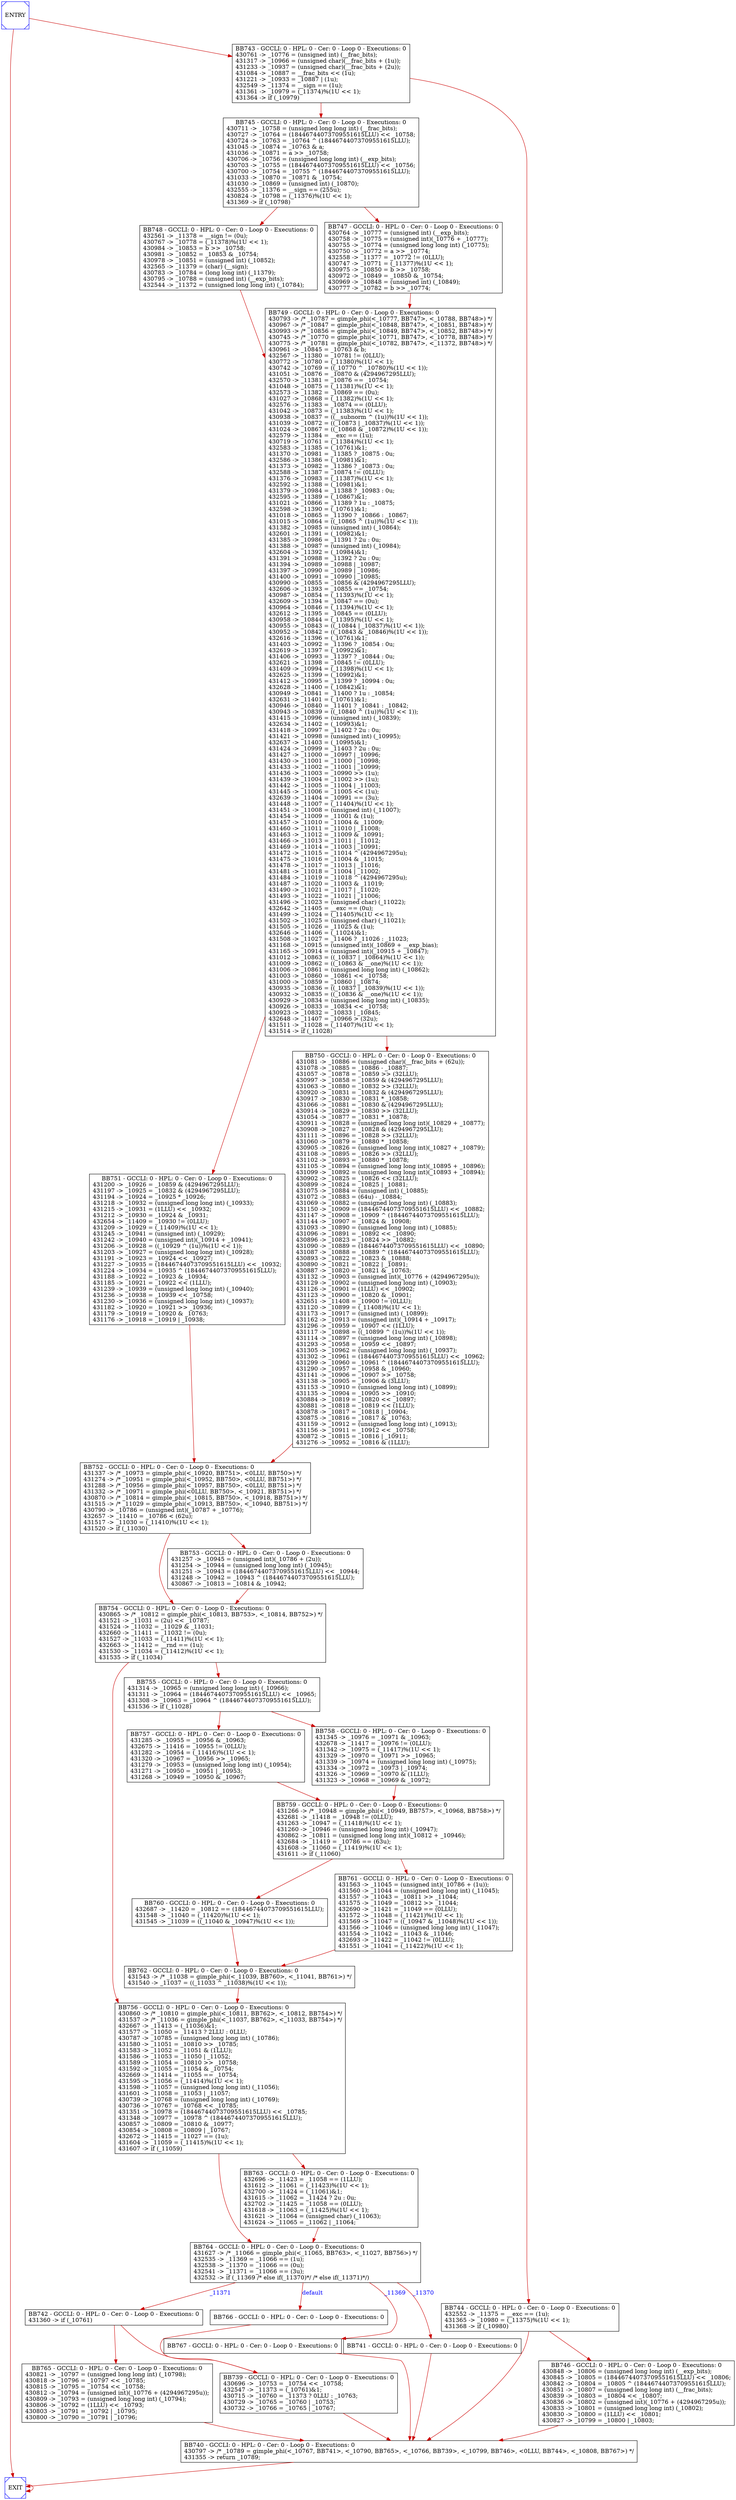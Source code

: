 digraph G {
0[color=blue,shape=Msquare, label="ENTRY"];
1[color=blue,shape=Msquare, label="EXIT"];
2[shape=box, label="BB739 - GCCLI: 0 - HPL: 0 - Cer: 0 - Loop 0 - Executions: 0\n430696 -> _10753 = _10754 << _10758;\l432547 -> _11373 = (_10761)&1;\l430715 -> _10760 = _11373 ? 0LLU : _10763;\l430729 -> _10765 = _10760 | _10753;\l430732 -> _10766 = _10765 | _10767;\l"];
3[shape=box, label="BB740 - GCCLI: 0 - HPL: 0 - Cer: 0 - Loop 0 - Executions: 0\l430797 -> /* _10789 = gimple_phi(<_10767, BB741>, <_10790, BB765>, <_10766, BB739>, <_10799, BB746>, <0LLU, BB744>, <_10808, BB767>) */\l431355 -> return _10789;\l"];
4[shape=box, label="BB741 - GCCLI: 0 - HPL: 0 - Cer: 0 - Loop 0 - Executions: 0"];
5[shape=box, label="BB742 - GCCLI: 0 - HPL: 0 - Cer: 0 - Loop 0 - Executions: 0\n431360 -> if (_10761)\l"];
6[shape=box, label="BB743 - GCCLI: 0 - HPL: 0 - Cer: 0 - Loop 0 - Executions: 0\n430761 -> _10776 = (unsigned int) (__frac_bits);\l431317 -> _10966 = (unsigned char)(__frac_bits + (1u));\l431233 -> _10937 = (unsigned char)(__frac_bits + (2u));\l431084 -> _10887 = __frac_bits << (1u);\l431221 -> _10933 = _10887 | (1u);\l432549 -> _11374 = __sign == (1u);\l431361 -> _10979 = (_11374)%(1U << 1);\l431364 -> if (_10979)\l"];
7[shape=box, label="BB744 - GCCLI: 0 - HPL: 0 - Cer: 0 - Loop 0 - Executions: 0\n432552 -> _11375 = __exc == (1u);\l431365 -> _10980 = (_11375)%(1U << 1);\l431368 -> if (_10980)\l"];
8[shape=box, label="BB745 - GCCLI: 0 - HPL: 0 - Cer: 0 - Loop 0 - Executions: 0\n430711 -> _10758 = (unsigned long long int) (__frac_bits);\l430727 -> _10764 = (18446744073709551615LLU) << _10758;\l430724 -> _10763 = _10764 ^ (18446744073709551615LLU);\l431045 -> _10874 = _10763 & a;\l431036 -> _10871 = a >> _10758;\l430706 -> _10756 = (unsigned long long int) (__exp_bits);\l430703 -> _10755 = (18446744073709551615LLU) << _10756;\l430700 -> _10754 = _10755 ^ (18446744073709551615LLU);\l431033 -> _10870 = _10871 & _10754;\l431030 -> _10869 = (unsigned int) (_10870);\l432555 -> _11376 = __sign == (255u);\l430824 -> _10798 = (_11376)%(1U << 1);\l431369 -> if (_10798)\l"];
9[shape=box, label="BB746 - GCCLI: 0 - HPL: 0 - Cer: 0 - Loop 0 - Executions: 0\n430848 -> _10806 = (unsigned long long int) (__exp_bits);\l430845 -> _10805 = (18446744073709551615LLU) << _10806;\l430842 -> _10804 = _10805 ^ (18446744073709551615LLU);\l430851 -> _10807 = (unsigned long long int) (__frac_bits);\l430839 -> _10803 = _10804 << _10807;\l430836 -> _10802 = (unsigned int)(_10776 + (4294967295u));\l430833 -> _10801 = (unsigned long long int) (_10802);\l430830 -> _10800 = (1LLU) << _10801;\l430827 -> _10799 = _10800 | _10803;\l"];
10[shape=box, label="BB747 - GCCLI: 0 - HPL: 0 - Cer: 0 - Loop 0 - Executions: 0\n430764 -> _10777 = (unsigned int) (__exp_bits);\l430758 -> _10775 = (unsigned int)(_10776 + _10777);\l430755 -> _10774 = (unsigned long long int) (_10775);\l430750 -> _10772 = a >> _10774;\l432558 -> _11377 = _10772 != (0LLU);\l430747 -> _10771 = (_11377)%(1U << 1);\l430975 -> _10850 = b >> _10758;\l430972 -> _10849 = _10850 & _10754;\l430969 -> _10848 = (unsigned int) (_10849);\l430777 -> _10782 = b >> _10774;\l"];
11[shape=box, label="BB748 - GCCLI: 0 - HPL: 0 - Cer: 0 - Loop 0 - Executions: 0\n432561 -> _11378 = __sign != (0u);\l430767 -> _10778 = (_11378)%(1U << 1);\l430984 -> _10853 = b >> _10758;\l430981 -> _10852 = _10853 & _10754;\l430978 -> _10851 = (unsigned int) (_10852);\l432565 -> _11379 = (char) (__sign);\l430783 -> _10784 = (long long int) (_11379);\l430795 -> _10788 = (unsigned int) (__exp_bits);\l432544 -> _11372 = (unsigned long long int) (_10784);\l"];
12[shape=box, label="BB749 - GCCLI: 0 - HPL: 0 - Cer: 0 - Loop 0 - Executions: 0\l430793 -> /* _10787 = gimple_phi(<_10777, BB747>, <_10788, BB748>) */\l430967 -> /* _10847 = gimple_phi(<_10848, BB747>, <_10851, BB748>) */\l430993 -> /* _10856 = gimple_phi(<_10849, BB747>, <_10852, BB748>) */\l430745 -> /* _10770 = gimple_phi(<_10771, BB747>, <_10778, BB748>) */\l430775 -> /* _10781 = gimple_phi(<_10782, BB747>, <_11372, BB748>) */\l430961 -> _10845 = _10763 & b;\l432567 -> _11380 = _10781 != (0LLU);\l430772 -> _10780 = (_11380)%(1U << 1);\l430742 -> _10769 = ((_10770 ^ _10780)%(1U << 1));\l431051 -> _10876 = _10870 & (4294967295LLU);\l432570 -> _11381 = _10876 == _10754;\l431048 -> _10875 = (_11381)%(1U << 1);\l432573 -> _11382 = _10869 == (0u);\l431027 -> _10868 = (_11382)%(1U << 1);\l432576 -> _11383 = _10874 == (0LLU);\l431042 -> _10873 = (_11383)%(1U << 1);\l430938 -> _10837 = ((__subnorm ^ (1u))%(1U << 1));\l431039 -> _10872 = ((_10873 | _10837)%(1U << 1));\l431024 -> _10867 = ((_10868 & _10872)%(1U << 1));\l432579 -> _11384 = __exc == (1u);\l430719 -> _10761 = (_11384)%(1U << 1);\l432583 -> _11385 = (_10761)&1;\l431370 -> _10981 = _11385 ? _10875 : 0u;\l432586 -> _11386 = (_10981)&1;\l431373 -> _10982 = _11386 ? _10873 : 0u;\l432588 -> _11387 = _10874 != (0LLU);\l431376 -> _10983 = (_11387)%(1U << 1);\l432592 -> _11388 = (_10981)&1;\l431379 -> _10984 = _11388 ? _10983 : 0u;\l432595 -> _11389 = (_10867)&1;\l431021 -> _10866 = _11389 ? 1u : _10875;\l432598 -> _11390 = (_10761)&1;\l431018 -> _10865 = _11390 ? _10866 : _10867;\l431015 -> _10864 = ((_10865 ^ (1u))%(1U << 1));\l431382 -> _10985 = (unsigned int) (_10864);\l432601 -> _11391 = (_10982)&1;\l431385 -> _10986 = _11391 ? 2u : 0u;\l431388 -> _10987 = (unsigned int) (_10984);\l432604 -> _11392 = (_10984)&1;\l431391 -> _10988 = _11392 ? 2u : 0u;\l431394 -> _10989 = _10988 | _10987;\l431397 -> _10990 = _10989 | _10986;\l431400 -> _10991 = _10990 | _10985;\l430990 -> _10855 = _10856 & (4294967295LLU);\l432606 -> _11393 = _10855 == _10754;\l430987 -> _10854 = (_11393)%(1U << 1);\l432609 -> _11394 = _10847 == (0u);\l430964 -> _10846 = (_11394)%(1U << 1);\l432612 -> _11395 = _10845 == (0LLU);\l430958 -> _10844 = (_11395)%(1U << 1);\l430955 -> _10843 = ((_10844 | _10837)%(1U << 1));\l430952 -> _10842 = ((_10843 & _10846)%(1U << 1));\l432616 -> _11396 = (_10761)&1;\l431403 -> _10992 = _11396 ? _10854 : 0u;\l432619 -> _11397 = (_10992)&1;\l431406 -> _10993 = _11397 ? _10844 : 0u;\l432621 -> _11398 = _10845 != (0LLU);\l431409 -> _10994 = (_11398)%(1U << 1);\l432625 -> _11399 = (_10992)&1;\l431412 -> _10995 = _11399 ? _10994 : 0u;\l432628 -> _11400 = (_10842)&1;\l430949 -> _10841 = _11400 ? 1u : _10854;\l432631 -> _11401 = (_10761)&1;\l430946 -> _10840 = _11401 ? _10841 : _10842;\l430943 -> _10839 = ((_10840 ^ (1u))%(1U << 1));\l431415 -> _10996 = (unsigned int) (_10839);\l432634 -> _11402 = (_10993)&1;\l431418 -> _10997 = _11402 ? 2u : 0u;\l431421 -> _10998 = (unsigned int) (_10995);\l432637 -> _11403 = (_10995)&1;\l431424 -> _10999 = _11403 ? 2u : 0u;\l431427 -> _11000 = _10997 | _10996;\l431430 -> _11001 = _11000 | _10998;\l431433 -> _11002 = _11001 | _10999;\l431436 -> _11003 = _10990 >> (1u);\l431439 -> _11004 = _11002 >> (1u);\l431442 -> _11005 = _11004 | _11003;\l431445 -> _11006 = _11005 << (1u);\l432639 -> _11404 = _10991 == (3u);\l431448 -> _11007 = (_11404)%(1U << 1);\l431451 -> _11008 = (unsigned int) (_11007);\l431454 -> _11009 = _11001 & (1u);\l431457 -> _11010 = _11004 & _11009;\l431460 -> _11011 = _11010 | _11008;\l431463 -> _11012 = _11009 & _10991;\l431466 -> _11013 = _11011 | _11012;\l431469 -> _11014 = _11003 | _10991;\l431472 -> _11015 = _11014 ^ (4294967295u);\l431475 -> _11016 = _11004 & _11015;\l431478 -> _11017 = _11013 | _11016;\l431481 -> _11018 = _11004 | _11002;\l431484 -> _11019 = _11018 ^ (4294967295u);\l431487 -> _11020 = _11003 & _11019;\l431490 -> _11021 = _11017 | _11020;\l431493 -> _11022 = _11021 | _11006;\l431496 -> _11023 = (unsigned char) (_11022);\l432642 -> _11405 = __exc == (0u);\l431499 -> _11024 = (_11405)%(1U << 1);\l431502 -> _11025 = (unsigned char) (_11021);\l431505 -> _11026 = _11025 & (1u);\l432646 -> _11406 = (_11024)&1;\l431508 -> _11027 = _11406 ? _11026 : _11023;\l431168 -> _10915 = (unsigned int)(_10869 + __exp_bias);\l431165 -> _10914 = (unsigned int)(_10915 + _10847);\l431012 -> _10863 = ((_10837 | _10864)%(1U << 1));\l431009 -> _10862 = ((_10863 & __one)%(1U << 1));\l431006 -> _10861 = (unsigned long long int) (_10862);\l431003 -> _10860 = _10861 << _10758;\l431000 -> _10859 = _10860 | _10874;\l430935 -> _10836 = ((_10837 | _10839)%(1U << 1));\l430932 -> _10835 = ((_10836 & __one)%(1U << 1));\l430929 -> _10834 = (unsigned long long int) (_10835);\l430926 -> _10833 = _10834 << _10758;\l430923 -> _10832 = _10833 | _10845;\l432648 -> _11407 = _10966 > (32u);\l431511 -> _11028 = (_11407)%(1U << 1);\l431514 -> if (_11028)\l"];
13[shape=box, label="BB750 - GCCLI: 0 - HPL: 0 - Cer: 0 - Loop 0 - Executions: 0\n431081 -> _10886 = (unsigned char)(__frac_bits + (62u));\l431078 -> _10885 = _10886 - _10887;\l431057 -> _10878 = _10859 >> (32LLU);\l430997 -> _10858 = _10859 & (4294967295LLU);\l431063 -> _10880 = _10832 >> (32LLU);\l430920 -> _10831 = _10832 & (4294967295LLU);\l430917 -> _10830 = _10831 * _10858;\l431066 -> _10881 = _10830 & (4294967295LLU);\l430914 -> _10829 = _10830 >> (32LLU);\l431054 -> _10877 = _10831 * _10878;\l430911 -> _10828 = (unsigned long long int)(_10829 + _10877);\l430908 -> _10827 = _10828 & (4294967295LLU);\l431111 -> _10896 = _10828 >> (32LLU);\l431060 -> _10879 = _10880 * _10858;\l430905 -> _10826 = (unsigned long long int)(_10827 + _10879);\l431108 -> _10895 = _10826 >> (32LLU);\l431102 -> _10893 = _10880 * _10878;\l431105 -> _10894 = (unsigned long long int)(_10895 + _10896);\l431099 -> _10892 = (unsigned long long int)(_10893 + _10894);\l430902 -> _10825 = _10826 << (32LLU);\l430899 -> _10824 = _10825 | _10881;\l431075 -> _10884 = (unsigned int) (_10885);\l431072 -> _10883 = (64u) - _10884;\l431069 -> _10882 = (unsigned long long int) (_10883);\l431150 -> _10909 = (18446744073709551615LLU) << _10882;\l431147 -> _10908 = _10909 ^ (18446744073709551615LLU);\l431144 -> _10907 = _10824 & _10908;\l431093 -> _10890 = (unsigned long long int) (_10885);\l431096 -> _10891 = _10892 << _10890;\l430896 -> _10823 = _10824 >> _10882;\l431090 -> _10889 = (18446744073709551615LLU) << _10890;\l431087 -> _10888 = _10889 ^ (18446744073709551615LLU);\l430893 -> _10822 = _10823 & _10888;\l430890 -> _10821 = _10822 | _10891;\l430887 -> _10820 = _10821 & _10763;\l431132 -> _10903 = (unsigned int)(_10776 + (4294967295u));\l431129 -> _10902 = (unsigned long long int) (_10903);\l431126 -> _10901 = (1LLU) << _10902;\l431123 -> _10900 = _10820 & _10901;\l432651 -> _11408 = _10900 != (0LLU);\l431120 -> _10899 = (_11408)%(1U << 1);\l431173 -> _10917 = (unsigned int) (_10899);\l431162 -> _10913 = (unsigned int)(_10914 + _10917);\l431296 -> _10959 = _10907 << (1LLU);\l431117 -> _10898 = ((_10899 ^ (1u))%(1U << 1));\l431114 -> _10897 = (unsigned long long int) (_10898);\l431293 -> _10958 = _10959 << _10897;\l431305 -> _10962 = (unsigned long long int) (_10937);\l431302 -> _10961 = (18446744073709551615LLU) << _10962;\l431299 -> _10960 = _10961 ^ (18446744073709551615LLU);\l431290 -> _10957 = _10958 & _10960;\l431141 -> _10906 = _10907 >> _10758;\l431138 -> _10905 = _10906 & (3LLU);\l431153 -> _10910 = (unsigned long long int) (_10899);\l431135 -> _10904 = _10905 >> _10910;\l430884 -> _10819 = _10820 << _10897;\l430881 -> _10818 = _10819 << (1LLU);\l430878 -> _10817 = _10818 | _10904;\l430875 -> _10816 = _10817 & _10763;\l431159 -> _10912 = (unsigned long long int) (_10913);\l431156 -> _10911 = _10912 << _10758;\l430872 -> _10815 = _10816 | _10911;\l431276 -> _10952 = _10816 & (1LLU);\l"];
14[shape=box, label="BB751 - GCCLI: 0 - HPL: 0 - Cer: 0 - Loop 0 - Executions: 0\n431200 -> _10926 = _10859 & (4294967295LLU);\l431197 -> _10925 = _10832 & (4294967295LLU);\l431194 -> _10924 = _10925 * _10926;\l431218 -> _10932 = (unsigned long long int) (_10933);\l431215 -> _10931 = (1LLU) << _10932;\l431212 -> _10930 = _10924 & _10931;\l432654 -> _11409 = _10930 != (0LLU);\l431209 -> _10929 = (_11409)%(1U << 1);\l431245 -> _10941 = (unsigned int) (_10929);\l431242 -> _10940 = (unsigned int)(_10914 + _10941);\l431206 -> _10928 = ((_10929 ^ (1u))%(1U << 1));\l431203 -> _10927 = (unsigned long long int) (_10928);\l431191 -> _10923 = _10924 << _10927;\l431227 -> _10935 = (18446744073709551615LLU) << _10932;\l431224 -> _10934 = _10935 ^ (18446744073709551615LLU);\l431188 -> _10922 = _10923 & _10934;\l431185 -> _10921 = _10922 << (1LLU);\l431239 -> _10939 = (unsigned long long int) (_10940);\l431236 -> _10938 = _10939 << _10758;\l431230 -> _10936 = (unsigned long long int) (_10937);\l431182 -> _10920 = _10921 >> _10936;\l431179 -> _10919 = _10920 & _10763;\l431176 -> _10918 = _10919 | _10938;\l"];
15[shape=box, label="BB752 - GCCLI: 0 - HPL: 0 - Cer: 0 - Loop 0 - Executions: 0\l431337 -> /* _10973 = gimple_phi(<_10920, BB751>, <0LLU, BB750>) */\l431274 -> /* _10951 = gimple_phi(<_10952, BB750>, <0LLU, BB751>) */\l431288 -> /* _10956 = gimple_phi(<_10957, BB750>, <0LLU, BB751>) */\l431332 -> /* _10971 = gimple_phi(<0LLU, BB750>, <_10921, BB751>) */\l430870 -> /* _10814 = gimple_phi(<_10815, BB750>, <_10918, BB751>) */\l431515 -> /* _11029 = gimple_phi(<_10913, BB750>, <_10940, BB751>) */\l430790 -> _10786 = (unsigned int)(_10787 + _10776);\l432657 -> _11410 = _10786 < (62u);\l431517 -> _11030 = (_11410)%(1U << 1);\l431520 -> if (_11030)\l"];
16[shape=box, label="BB753 - GCCLI: 0 - HPL: 0 - Cer: 0 - Loop 0 - Executions: 0\n431257 -> _10945 = (unsigned int)(_10786 + (2u));\l431254 -> _10944 = (unsigned long long int) (_10945);\l431251 -> _10943 = (18446744073709551615LLU) << _10944;\l431248 -> _10942 = _10943 ^ (18446744073709551615LLU);\l430867 -> _10813 = _10814 & _10942;\l"];
17[shape=box, label="BB754 - GCCLI: 0 - HPL: 0 - Cer: 0 - Loop 0 - Executions: 0\l430865 -> /* _10812 = gimple_phi(<_10813, BB753>, <_10814, BB752>) */\l431521 -> _11031 = (2u) << _10787;\l431524 -> _11032 = _11029 & _11031;\l432660 -> _11411 = _11032 != (0u);\l431527 -> _11033 = (_11411)%(1U << 1);\l432663 -> _11412 = __rnd == (1u);\l431530 -> _11034 = (_11412)%(1U << 1);\l431535 -> if (_11034)\l"];
18[shape=box, label="BB755 - GCCLI: 0 - HPL: 0 - Cer: 0 - Loop 0 - Executions: 0\n431314 -> _10965 = (unsigned long long int) (_10966);\l431311 -> _10964 = (18446744073709551615LLU) << _10965;\l431308 -> _10963 = _10964 ^ (18446744073709551615LLU);\l431536 -> if (_11028)\l"];
19[shape=box, label="BB756 - GCCLI: 0 - HPL: 0 - Cer: 0 - Loop 0 - Executions: 0\l430860 -> /* _10810 = gimple_phi(<_10811, BB762>, <_10812, BB754>) */\l431537 -> /* _11036 = gimple_phi(<_11037, BB762>, <_11033, BB754>) */\l432667 -> _11413 = (_11036)&1;\l431577 -> _11050 = _11413 ? 2LLU : 0LLU;\l430787 -> _10785 = (unsigned long long int) (_10786);\l431580 -> _11051 = _10810 >> _10785;\l431583 -> _11052 = _11051 & (1LLU);\l431586 -> _11053 = _11050 | _11052;\l431589 -> _11054 = _10810 >> _10758;\l431592 -> _11055 = _11054 & _10754;\l432669 -> _11414 = _11055 == _10754;\l431595 -> _11056 = (_11414)%(1U << 1);\l431598 -> _11057 = (unsigned long long int) (_11056);\l431601 -> _11058 = _11053 | _11057;\l430739 -> _10768 = (unsigned long long int) (_10769);\l430736 -> _10767 = _10768 << _10785;\l431351 -> _10978 = (18446744073709551615LLU) << _10785;\l431348 -> _10977 = _10978 ^ (18446744073709551615LLU);\l430857 -> _10809 = _10810 & _10977;\l430854 -> _10808 = _10809 | _10767;\l432672 -> _11415 = _11027 == (1u);\l431604 -> _11059 = (_11415)%(1U << 1);\l431607 -> if (_11059)\l"];
20[shape=box, label="BB757 - GCCLI: 0 - HPL: 0 - Cer: 0 - Loop 0 - Executions: 0\n431285 -> _10955 = _10956 & _10963;\l432675 -> _11416 = _10955 != (0LLU);\l431282 -> _10954 = (_11416)%(1U << 1);\l431320 -> _10967 = _10956 >> _10965;\l431279 -> _10953 = (unsigned long long int) (_10954);\l431271 -> _10950 = _10951 | _10953;\l431268 -> _10949 = _10950 & _10967;\l"];
21[shape=box, label="BB758 - GCCLI: 0 - HPL: 0 - Cer: 0 - Loop 0 - Executions: 0\n431345 -> _10976 = _10971 & _10963;\l432678 -> _11417 = _10976 != (0LLU);\l431342 -> _10975 = (_11417)%(1U << 1);\l431329 -> _10970 = _10971 >> _10965;\l431339 -> _10974 = (unsigned long long int) (_10975);\l431334 -> _10972 = _10973 | _10974;\l431326 -> _10969 = _10970 & (1LLU);\l431323 -> _10968 = _10969 & _10972;\l"];
22[shape=box, label="BB759 - GCCLI: 0 - HPL: 0 - Cer: 0 - Loop 0 - Executions: 0\l431266 -> /* _10948 = gimple_phi(<_10949, BB757>, <_10968, BB758>) */\l432681 -> _11418 = _10948 != (0LLU);\l431263 -> _10947 = (_11418)%(1U << 1);\l431260 -> _10946 = (unsigned long long int) (_10947);\l430862 -> _10811 = (unsigned long long int)(_10812 + _10946);\l432684 -> _11419 = _10786 == (63u);\l431608 -> _11060 = (_11419)%(1U << 1);\l431611 -> if (_11060)\l"];
23[shape=box, label="BB760 - GCCLI: 0 - HPL: 0 - Cer: 0 - Loop 0 - Executions: 0\n432687 -> _11420 = _10812 == (18446744073709551615LLU);\l431548 -> _11040 = (_11420)%(1U << 1);\l431545 -> _11039 = ((_11040 & _10947)%(1U << 1));\l"];
24[shape=box, label="BB761 - GCCLI: 0 - HPL: 0 - Cer: 0 - Loop 0 - Executions: 0\n431563 -> _11045 = (unsigned int)(_10786 + (1u));\l431560 -> _11044 = (unsigned long long int) (_11045);\l431557 -> _11043 = _10811 >> _11044;\l431575 -> _11049 = _10812 >> _11044;\l432690 -> _11421 = _11049 == (0LLU);\l431572 -> _11048 = (_11421)%(1U << 1);\l431569 -> _11047 = ((_10947 & _11048)%(1U << 1));\l431566 -> _11046 = (unsigned long long int) (_11047);\l431554 -> _11042 = _11043 & _11046;\l432693 -> _11422 = _11042 != (0LLU);\l431551 -> _11041 = (_11422)%(1U << 1);\l"];
25[shape=box, label="BB762 - GCCLI: 0 - HPL: 0 - Cer: 0 - Loop 0 - Executions: 0\l431543 -> /* _11038 = gimple_phi(<_11039, BB760>, <_11041, BB761>) */\l431540 -> _11037 = ((_11033 ^ _11038)%(1U << 1));\l"];
26[shape=box, label="BB763 - GCCLI: 0 - HPL: 0 - Cer: 0 - Loop 0 - Executions: 0\n432696 -> _11423 = _11058 == (1LLU);\l431612 -> _11061 = (_11423)%(1U << 1);\l432700 -> _11424 = (_11061)&1;\l431615 -> _11062 = _11424 ? 2u : 0u;\l432702 -> _11425 = _11058 == (0LLU);\l431618 -> _11063 = (_11425)%(1U << 1);\l431621 -> _11064 = (unsigned char) (_11063);\l431624 -> _11065 = _11062 | _11064;\l"];
27[shape=box, label="BB764 - GCCLI: 0 - HPL: 0 - Cer: 0 - Loop 0 - Executions: 0\l431627 -> /* _11066 = gimple_phi(<_11065, BB763>, <_11027, BB756>) */\l432535 -> _11369 = _11066 == (1u);\l432538 -> _11370 = _11066 == (0u);\l432541 -> _11371 = _11066 == (3u);\l432532 -> if (_11369 /* else if(_11370)*/ /* else if(_11371)*/)\l"];
28[shape=box, label="BB765 - GCCLI: 0 - HPL: 0 - Cer: 0 - Loop 0 - Executions: 0\n430821 -> _10797 = (unsigned long long int) (_10798);\l430818 -> _10796 = _10797 << _10785;\l430815 -> _10795 = _10754 << _10758;\l430812 -> _10794 = (unsigned int)(_10776 + (4294967295u));\l430809 -> _10793 = (unsigned long long int) (_10794);\l430806 -> _10792 = (1LLU) << _10793;\l430803 -> _10791 = _10792 | _10795;\l430800 -> _10790 = _10791 | _10796;\l"];
29[shape=box, label="BB766 - GCCLI: 0 - HPL: 0 - Cer: 0 - Loop 0 - Executions: 0"];
30[shape=box, label="BB767 - GCCLI: 0 - HPL: 0 - Cer: 0 - Loop 0 - Executions: 0"];
0->6 [fontcolor=blue, color=red3];
1->1 [fontcolor=blue, color=red3];
2->3 [fontcolor=blue, color=red3];
3->1 [fontcolor=blue, color=red3];
4->3 [fontcolor=blue, color=red3];
5->28 [fontcolor=blue, color=red3];
5->2 [fontcolor=blue, color=red3];
6->7 [fontcolor=blue, color=red3];
6->8 [fontcolor=blue, color=red3];
7->9 [fontcolor=blue, color=red3];
7->3 [fontcolor=blue, color=red3];
8->10 [fontcolor=blue, color=red3];
8->11 [fontcolor=blue, color=red3];
9->3 [fontcolor=blue, color=red3];
10->12 [fontcolor=blue, color=red3];
11->12 [fontcolor=blue, color=red3];
12->13 [fontcolor=blue, color=red3];
12->14 [fontcolor=blue, color=red3];
13->15 [fontcolor=blue, color=red3];
14->15 [fontcolor=blue, color=red3];
15->16 [fontcolor=blue, color=red3];
15->17 [fontcolor=blue, color=red3];
16->17 [fontcolor=blue, color=red3];
17->18 [fontcolor=blue, color=red3];
17->19 [fontcolor=blue, color=red3];
18->20 [fontcolor=blue, color=red3];
18->21 [fontcolor=blue, color=red3];
19->26 [fontcolor=blue, color=red3];
19->27 [fontcolor=blue, color=red3];
20->22 [fontcolor=blue, color=red3];
21->22 [fontcolor=blue, color=red3];
22->23 [fontcolor=blue, color=red3];
22->24 [fontcolor=blue, color=red3];
23->25 [fontcolor=blue, color=red3];
24->25 [fontcolor=blue, color=red3];
25->19 [fontcolor=blue, color=red3];
26->27 [fontcolor=blue, color=red3];
27->29 [fontcolor=blue, color=red3,label="default"];
27->30 [fontcolor=blue, color=red3,label="_11369"];
27->4 [fontcolor=blue, color=red3,label="_11370"];
27->5 [fontcolor=blue, color=red3,label="_11371"];
28->3 [fontcolor=blue, color=red3];
29->2 [fontcolor=blue, color=red3];
30->3 [fontcolor=blue, color=red3];
0->1 [fontcolor=blue, color=red3];
}
